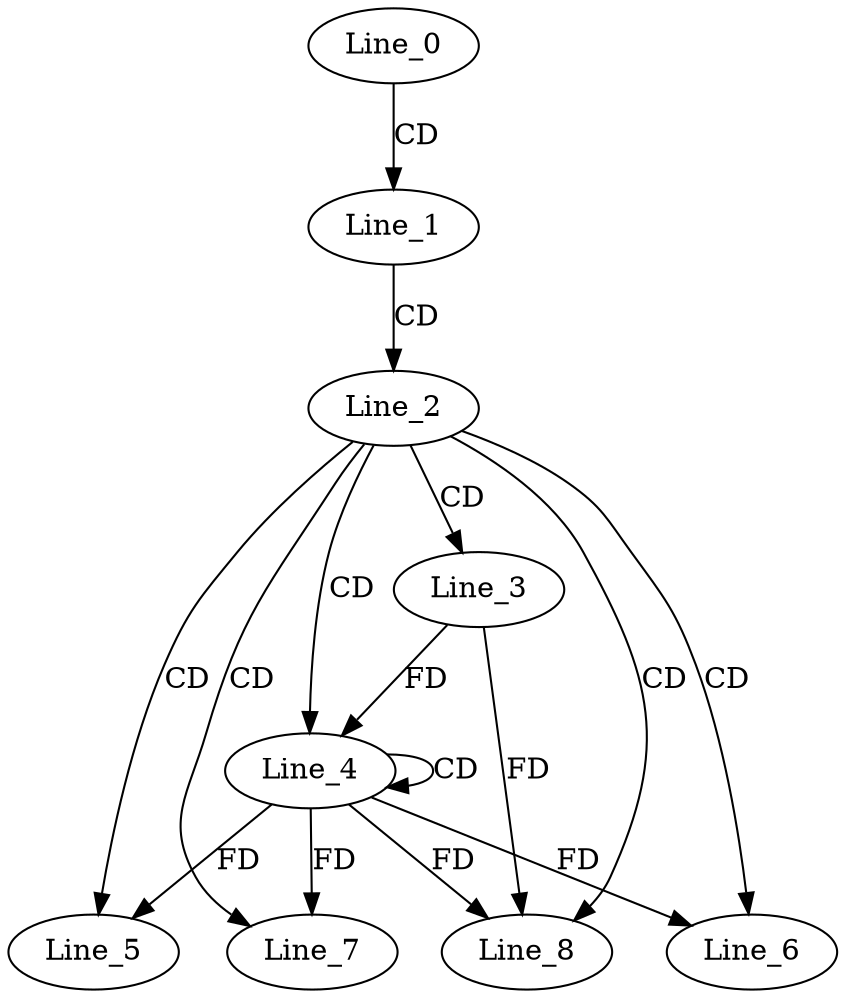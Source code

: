 digraph G {
  Line_0;
  Line_1;
  Line_2;
  Line_3;
  Line_4;
  Line_4;
  Line_5;
  Line_6;
  Line_7;
  Line_8;
  Line_0 -> Line_1 [ label="CD" ];
  Line_1 -> Line_2 [ label="CD" ];
  Line_2 -> Line_3 [ label="CD" ];
  Line_2 -> Line_4 [ label="CD" ];
  Line_4 -> Line_4 [ label="CD" ];
  Line_3 -> Line_4 [ label="FD" ];
  Line_2 -> Line_5 [ label="CD" ];
  Line_4 -> Line_5 [ label="FD" ];
  Line_2 -> Line_6 [ label="CD" ];
  Line_4 -> Line_6 [ label="FD" ];
  Line_2 -> Line_7 [ label="CD" ];
  Line_4 -> Line_7 [ label="FD" ];
  Line_2 -> Line_8 [ label="CD" ];
  Line_3 -> Line_8 [ label="FD" ];
  Line_4 -> Line_8 [ label="FD" ];
}
